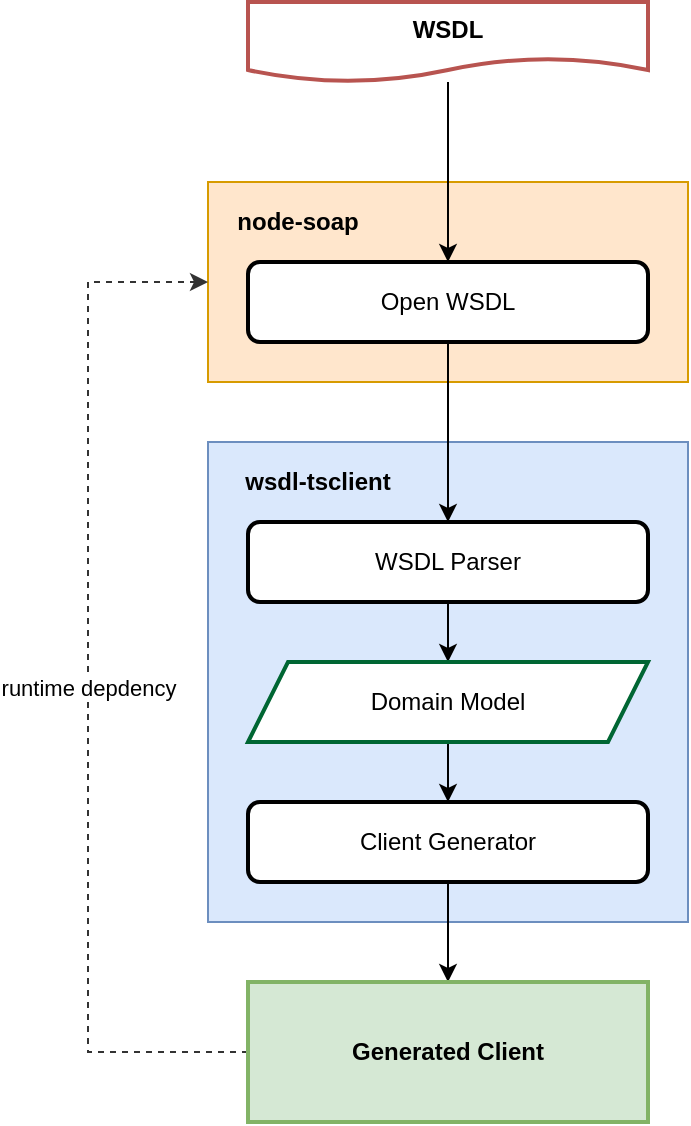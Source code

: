 <mxfile>
    <diagram id="-uX9FZ84RQS_DtH588Yf" name="Page-1">
        <mxGraphModel dx="670" dy="492" grid="1" gridSize="10" guides="1" tooltips="1" connect="1" arrows="1" fold="1" page="1" pageScale="1" pageWidth="827" pageHeight="1169" math="0" shadow="0">
            <root>
                <mxCell id="0"/>
                <mxCell id="1" parent="0"/>
                <mxCell id="14" value="" style="rounded=0;whiteSpace=wrap;html=1;strokeWidth=1;strokeColor=#d79b00;fillColor=#ffe6cc;" vertex="1" parent="1">
                    <mxGeometry x="180" y="200" width="240" height="100" as="geometry"/>
                </mxCell>
                <mxCell id="10" value="" style="rounded=0;whiteSpace=wrap;html=1;strokeWidth=1;strokeColor=#6c8ebf;fillColor=#dae8fc;" vertex="1" parent="1">
                    <mxGeometry x="180" y="330" width="240" height="240" as="geometry"/>
                </mxCell>
                <mxCell id="17" style="edgeStyle=orthogonalEdgeStyle;rounded=0;orthogonalLoop=1;jettySize=auto;html=1;" edge="1" parent="1" source="2" target="4">
                    <mxGeometry relative="1" as="geometry"/>
                </mxCell>
                <mxCell id="2" value="WSDL" style="shape=document;whiteSpace=wrap;html=1;boundedLbl=1;strokeColor=#b85450;strokeWidth=2;fontStyle=1" vertex="1" parent="1">
                    <mxGeometry x="200" y="110" width="200" height="40" as="geometry"/>
                </mxCell>
                <mxCell id="15" style="edgeStyle=orthogonalEdgeStyle;rounded=0;orthogonalLoop=1;jettySize=auto;html=1;entryX=0.5;entryY=0;entryDx=0;entryDy=0;" edge="1" parent="1" source="4" target="5">
                    <mxGeometry relative="1" as="geometry"/>
                </mxCell>
                <mxCell id="4" value="Open WSDL" style="rounded=1;whiteSpace=wrap;html=1;strokeWidth=2;" vertex="1" parent="1">
                    <mxGeometry x="200" y="240" width="200" height="40" as="geometry"/>
                </mxCell>
                <mxCell id="11" style="edgeStyle=orthogonalEdgeStyle;rounded=0;orthogonalLoop=1;jettySize=auto;html=1;" edge="1" parent="1" source="5" target="8">
                    <mxGeometry relative="1" as="geometry"/>
                </mxCell>
                <mxCell id="5" value="WSDL Parser" style="rounded=1;whiteSpace=wrap;html=1;strokeWidth=2;" vertex="1" parent="1">
                    <mxGeometry x="200" y="370" width="200" height="40" as="geometry"/>
                </mxCell>
                <mxCell id="18" style="edgeStyle=orthogonalEdgeStyle;rounded=0;orthogonalLoop=1;jettySize=auto;html=1;entryX=0.5;entryY=0;entryDx=0;entryDy=0;" edge="1" parent="1" source="6" target="13">
                    <mxGeometry relative="1" as="geometry"/>
                </mxCell>
                <mxCell id="6" value="Client Generator" style="rounded=1;whiteSpace=wrap;html=1;strokeWidth=2;" vertex="1" parent="1">
                    <mxGeometry x="200" y="510" width="200" height="40" as="geometry"/>
                </mxCell>
                <mxCell id="12" style="edgeStyle=orthogonalEdgeStyle;rounded=0;orthogonalLoop=1;jettySize=auto;html=1;" edge="1" parent="1" source="8" target="6">
                    <mxGeometry relative="1" as="geometry"/>
                </mxCell>
                <mxCell id="8" value="Domain Model" style="shape=parallelogram;perimeter=parallelogramPerimeter;whiteSpace=wrap;html=1;fixedSize=1;strokeWidth=2;strokeColor=#006633;" vertex="1" parent="1">
                    <mxGeometry x="200" y="440" width="200" height="40" as="geometry"/>
                </mxCell>
                <mxCell id="20" value="runtime depdency" style="edgeStyle=orthogonalEdgeStyle;rounded=0;orthogonalLoop=1;jettySize=auto;html=1;entryX=0;entryY=0.5;entryDx=0;entryDy=0;dashed=1;strokeColor=#333333;" edge="1" parent="1" source="13" target="14">
                    <mxGeometry relative="1" as="geometry">
                        <Array as="points">
                            <mxPoint x="120" y="635"/>
                            <mxPoint x="120" y="250"/>
                        </Array>
                    </mxGeometry>
                </mxCell>
                <mxCell id="13" value="Generated Client" style="rounded=0;whiteSpace=wrap;html=1;strokeWidth=2;fillColor=#d5e8d4;strokeColor=#82b366;fontStyle=1" vertex="1" parent="1">
                    <mxGeometry x="200" y="600" width="200" height="70" as="geometry"/>
                </mxCell>
                <mxCell id="21" value="node-soap" style="text;html=1;strokeColor=none;fillColor=none;align=center;verticalAlign=middle;whiteSpace=wrap;rounded=0;fontStyle=1" vertex="1" parent="1">
                    <mxGeometry x="190" y="210" width="70" height="20" as="geometry"/>
                </mxCell>
                <mxCell id="22" value="wsdl-tsclient" style="text;html=1;strokeColor=none;fillColor=none;align=center;verticalAlign=middle;whiteSpace=wrap;rounded=0;fontStyle=1" vertex="1" parent="1">
                    <mxGeometry x="190" y="340" width="90" height="20" as="geometry"/>
                </mxCell>
            </root>
        </mxGraphModel>
    </diagram>
</mxfile>